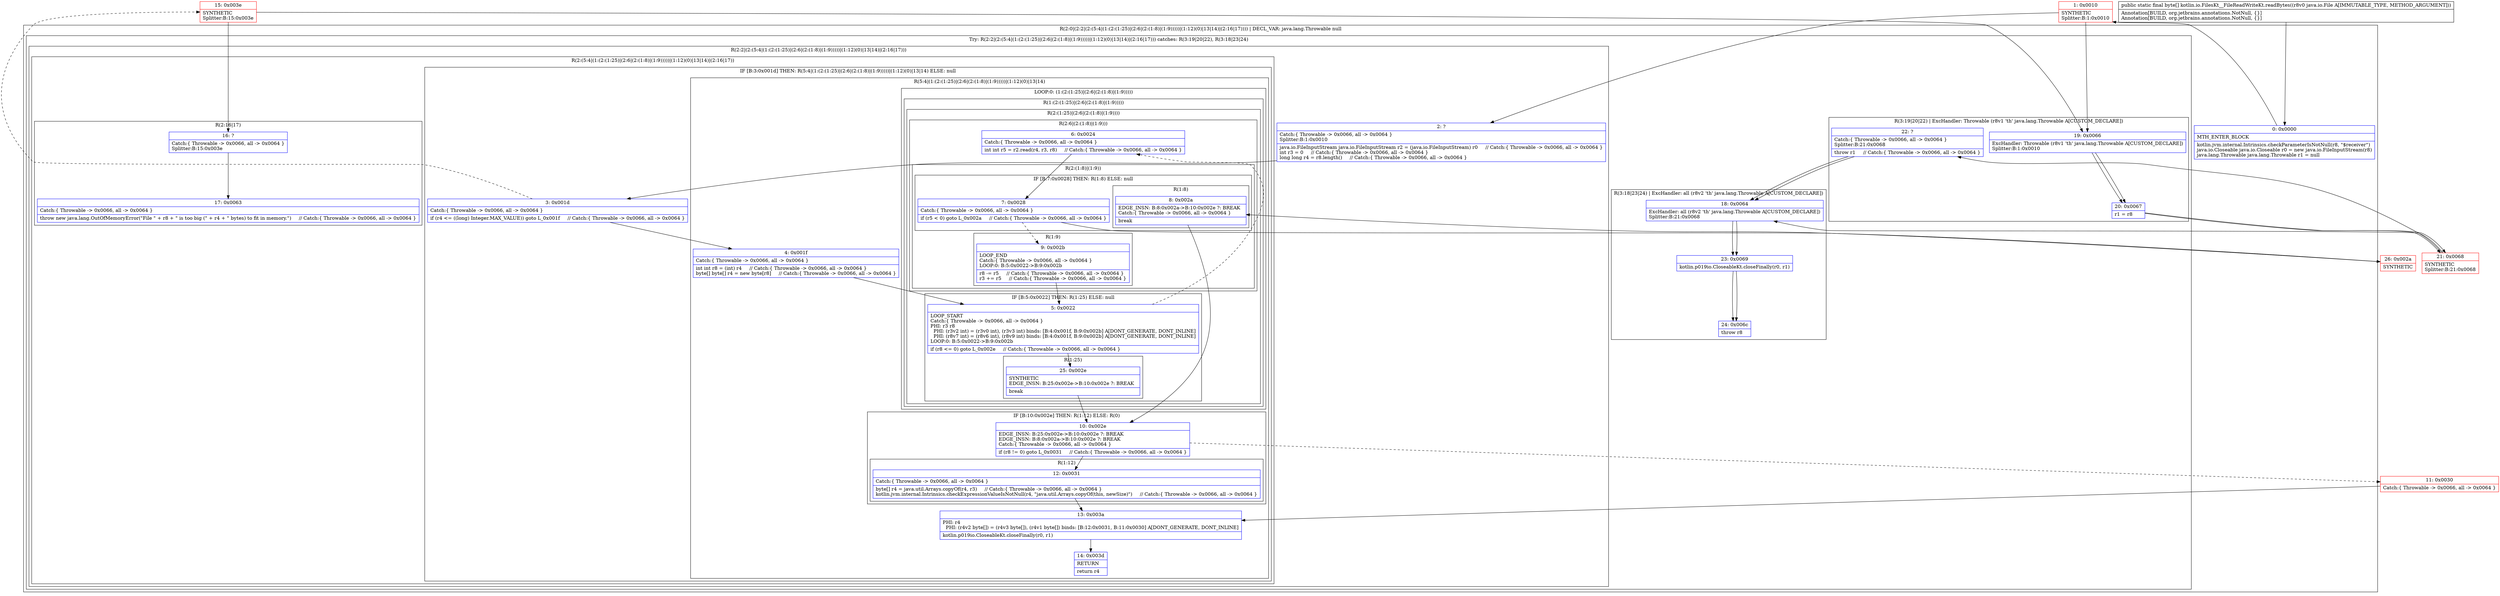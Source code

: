 digraph "CFG forkotlin.io.FilesKt__FileReadWriteKt.readBytes(Ljava\/io\/File;)[B" {
subgraph cluster_Region_1165249781 {
label = "R(2:0|(2:2|(2:(5:4|(1:(2:(1:25)|(2:6|(2:(1:8)|(1:9)))))|(1:12)(0)|13|14)|(2:16|17)))) | DECL_VAR: java.lang.Throwable null\l";
node [shape=record,color=blue];
Node_0 [shape=record,label="{0\:\ 0x0000|MTH_ENTER_BLOCK\l|kotlin.jvm.internal.Intrinsics.checkParameterIsNotNull(r8, \"$receiver\")\ljava.io.Closeable java.io.Closeable r0 = new java.io.FileInputStream(r8)\ljava.lang.Throwable java.lang.Throwable r1 = null\l}"];
subgraph cluster_TryCatchRegion_1047056100 {
label = "Try: R(2:2|(2:(5:4|(1:(2:(1:25)|(2:6|(2:(1:8)|(1:9)))))|(1:12)(0)|13|14)|(2:16|17))) catches: R(3:19|20|22), R(3:18|23|24)";
node [shape=record,color=blue];
subgraph cluster_Region_909521041 {
label = "R(2:2|(2:(5:4|(1:(2:(1:25)|(2:6|(2:(1:8)|(1:9)))))|(1:12)(0)|13|14)|(2:16|17)))";
node [shape=record,color=blue];
Node_2 [shape=record,label="{2\:\ ?|Catch:\{ Throwable \-\> 0x0066, all \-\> 0x0064 \}\lSplitter:B:1:0x0010\l|java.io.FileInputStream java.io.FileInputStream r2 = (java.io.FileInputStream) r0     \/\/ Catch:\{ Throwable \-\> 0x0066, all \-\> 0x0064 \}\lint r3 = 0     \/\/ Catch:\{ Throwable \-\> 0x0066, all \-\> 0x0064 \}\llong long r4 = r8.length()     \/\/ Catch:\{ Throwable \-\> 0x0066, all \-\> 0x0064 \}\l}"];
subgraph cluster_Region_440523509 {
label = "R(2:(5:4|(1:(2:(1:25)|(2:6|(2:(1:8)|(1:9)))))|(1:12)(0)|13|14)|(2:16|17))";
node [shape=record,color=blue];
subgraph cluster_IfRegion_93088576 {
label = "IF [B:3:0x001d] THEN: R(5:4|(1:(2:(1:25)|(2:6|(2:(1:8)|(1:9)))))|(1:12)(0)|13|14) ELSE: null";
node [shape=record,color=blue];
Node_3 [shape=record,label="{3\:\ 0x001d|Catch:\{ Throwable \-\> 0x0066, all \-\> 0x0064 \}\l|if (r4 \<= ((long) Integer.MAX_VALUE)) goto L_0x001f     \/\/ Catch:\{ Throwable \-\> 0x0066, all \-\> 0x0064 \}\l}"];
subgraph cluster_Region_1087048755 {
label = "R(5:4|(1:(2:(1:25)|(2:6|(2:(1:8)|(1:9)))))|(1:12)(0)|13|14)";
node [shape=record,color=blue];
Node_4 [shape=record,label="{4\:\ 0x001f|Catch:\{ Throwable \-\> 0x0066, all \-\> 0x0064 \}\l|int int r8 = (int) r4     \/\/ Catch:\{ Throwable \-\> 0x0066, all \-\> 0x0064 \}\lbyte[] byte[] r4 = new byte[r8]     \/\/ Catch:\{ Throwable \-\> 0x0066, all \-\> 0x0064 \}\l}"];
subgraph cluster_LoopRegion_280419038 {
label = "LOOP:0: (1:(2:(1:25)|(2:6|(2:(1:8)|(1:9)))))";
node [shape=record,color=blue];
subgraph cluster_Region_1504639989 {
label = "R(1:(2:(1:25)|(2:6|(2:(1:8)|(1:9)))))";
node [shape=record,color=blue];
subgraph cluster_Region_558432714 {
label = "R(2:(1:25)|(2:6|(2:(1:8)|(1:9))))";
node [shape=record,color=blue];
subgraph cluster_IfRegion_211775584 {
label = "IF [B:5:0x0022] THEN: R(1:25) ELSE: null";
node [shape=record,color=blue];
Node_5 [shape=record,label="{5\:\ 0x0022|LOOP_START\lCatch:\{ Throwable \-\> 0x0066, all \-\> 0x0064 \}\lPHI: r3 r8 \l  PHI: (r3v2 int) = (r3v0 int), (r3v3 int) binds: [B:4:0x001f, B:9:0x002b] A[DONT_GENERATE, DONT_INLINE]\l  PHI: (r8v7 int) = (r8v6 int), (r8v9 int) binds: [B:4:0x001f, B:9:0x002b] A[DONT_GENERATE, DONT_INLINE]\lLOOP:0: B:5:0x0022\-\>B:9:0x002b\l|if (r8 \<= 0) goto L_0x002e     \/\/ Catch:\{ Throwable \-\> 0x0066, all \-\> 0x0064 \}\l}"];
subgraph cluster_Region_894169444 {
label = "R(1:25)";
node [shape=record,color=blue];
Node_25 [shape=record,label="{25\:\ 0x002e|SYNTHETIC\lEDGE_INSN: B:25:0x002e\-\>B:10:0x002e ?: BREAK  \l|break\l}"];
}
}
subgraph cluster_Region_1569654409 {
label = "R(2:6|(2:(1:8)|(1:9)))";
node [shape=record,color=blue];
Node_6 [shape=record,label="{6\:\ 0x0024|Catch:\{ Throwable \-\> 0x0066, all \-\> 0x0064 \}\l|int int r5 = r2.read(r4, r3, r8)     \/\/ Catch:\{ Throwable \-\> 0x0066, all \-\> 0x0064 \}\l}"];
subgraph cluster_Region_328056121 {
label = "R(2:(1:8)|(1:9))";
node [shape=record,color=blue];
subgraph cluster_IfRegion_2067681153 {
label = "IF [B:7:0x0028] THEN: R(1:8) ELSE: null";
node [shape=record,color=blue];
Node_7 [shape=record,label="{7\:\ 0x0028|Catch:\{ Throwable \-\> 0x0066, all \-\> 0x0064 \}\l|if (r5 \< 0) goto L_0x002a     \/\/ Catch:\{ Throwable \-\> 0x0066, all \-\> 0x0064 \}\l}"];
subgraph cluster_Region_1037209070 {
label = "R(1:8)";
node [shape=record,color=blue];
Node_8 [shape=record,label="{8\:\ 0x002a|EDGE_INSN: B:8:0x002a\-\>B:10:0x002e ?: BREAK  \lCatch:\{ Throwable \-\> 0x0066, all \-\> 0x0064 \}\l|break\l}"];
}
}
subgraph cluster_Region_1161634719 {
label = "R(1:9)";
node [shape=record,color=blue];
Node_9 [shape=record,label="{9\:\ 0x002b|LOOP_END\lCatch:\{ Throwable \-\> 0x0066, all \-\> 0x0064 \}\lLOOP:0: B:5:0x0022\-\>B:9:0x002b\l|r8 \-= r5     \/\/ Catch:\{ Throwable \-\> 0x0066, all \-\> 0x0064 \}\lr3 += r5     \/\/ Catch:\{ Throwable \-\> 0x0066, all \-\> 0x0064 \}\l}"];
}
}
}
}
}
}
subgraph cluster_IfRegion_495903003 {
label = "IF [B:10:0x002e] THEN: R(1:12) ELSE: R(0)";
node [shape=record,color=blue];
Node_10 [shape=record,label="{10\:\ 0x002e|EDGE_INSN: B:25:0x002e\-\>B:10:0x002e ?: BREAK  \lEDGE_INSN: B:8:0x002a\-\>B:10:0x002e ?: BREAK  \lCatch:\{ Throwable \-\> 0x0066, all \-\> 0x0064 \}\l|if (r8 != 0) goto L_0x0031     \/\/ Catch:\{ Throwable \-\> 0x0066, all \-\> 0x0064 \}\l}"];
subgraph cluster_Region_251904104 {
label = "R(1:12)";
node [shape=record,color=blue];
Node_12 [shape=record,label="{12\:\ 0x0031|Catch:\{ Throwable \-\> 0x0066, all \-\> 0x0064 \}\l|byte[] r4 = java.util.Arrays.copyOf(r4, r3)     \/\/ Catch:\{ Throwable \-\> 0x0066, all \-\> 0x0064 \}\lkotlin.jvm.internal.Intrinsics.checkExpressionValueIsNotNull(r4, \"java.util.Arrays.copyOf(this, newSize)\")     \/\/ Catch:\{ Throwable \-\> 0x0066, all \-\> 0x0064 \}\l}"];
}
subgraph cluster_Region_1417448655 {
label = "R(0)";
node [shape=record,color=blue];
}
}
Node_13 [shape=record,label="{13\:\ 0x003a|PHI: r4 \l  PHI: (r4v2 byte[]) = (r4v3 byte[]), (r4v1 byte[]) binds: [B:12:0x0031, B:11:0x0030] A[DONT_GENERATE, DONT_INLINE]\l|kotlin.p019io.CloseableKt.closeFinally(r0, r1)\l}"];
Node_14 [shape=record,label="{14\:\ 0x003d|RETURN\l|return r4\l}"];
}
}
subgraph cluster_Region_546479670 {
label = "R(2:16|17)";
node [shape=record,color=blue];
Node_16 [shape=record,label="{16\:\ ?|Catch:\{ Throwable \-\> 0x0066, all \-\> 0x0064 \}\lSplitter:B:15:0x003e\l}"];
Node_17 [shape=record,label="{17\:\ 0x0063|Catch:\{ Throwable \-\> 0x0066, all \-\> 0x0064 \}\l|throw new java.lang.OutOfMemoryError(\"File \" + r8 + \" is too big (\" + r4 + \" bytes) to fit in memory.\")     \/\/ Catch:\{ Throwable \-\> 0x0066, all \-\> 0x0064 \}\l}"];
}
}
}
subgraph cluster_Region_1513756647 {
label = "R(3:19|20|22) | ExcHandler: Throwable (r8v1 'th' java.lang.Throwable A[CUSTOM_DECLARE])\l";
node [shape=record,color=blue];
Node_19 [shape=record,label="{19\:\ 0x0066|ExcHandler: Throwable (r8v1 'th' java.lang.Throwable A[CUSTOM_DECLARE])\lSplitter:B:1:0x0010\l}"];
Node_20 [shape=record,label="{20\:\ 0x0067|r1 = r8\l}"];
Node_22 [shape=record,label="{22\:\ ?|Catch:\{ Throwable \-\> 0x0066, all \-\> 0x0064 \}\lSplitter:B:21:0x0068\l|throw r1     \/\/ Catch:\{ Throwable \-\> 0x0066, all \-\> 0x0064 \}\l}"];
}
subgraph cluster_Region_1028585311 {
label = "R(3:18|23|24) | ExcHandler: all (r8v2 'th' java.lang.Throwable A[CUSTOM_DECLARE])\l";
node [shape=record,color=blue];
Node_18 [shape=record,label="{18\:\ 0x0064|ExcHandler: all (r8v2 'th' java.lang.Throwable A[CUSTOM_DECLARE])\lSplitter:B:21:0x0068\l}"];
Node_23 [shape=record,label="{23\:\ 0x0069|kotlin.p019io.CloseableKt.closeFinally(r0, r1)\l}"];
Node_24 [shape=record,label="{24\:\ 0x006c|throw r8\l}"];
}
}
}
subgraph cluster_Region_1513756647 {
label = "R(3:19|20|22) | ExcHandler: Throwable (r8v1 'th' java.lang.Throwable A[CUSTOM_DECLARE])\l";
node [shape=record,color=blue];
Node_19 [shape=record,label="{19\:\ 0x0066|ExcHandler: Throwable (r8v1 'th' java.lang.Throwable A[CUSTOM_DECLARE])\lSplitter:B:1:0x0010\l}"];
Node_20 [shape=record,label="{20\:\ 0x0067|r1 = r8\l}"];
Node_22 [shape=record,label="{22\:\ ?|Catch:\{ Throwable \-\> 0x0066, all \-\> 0x0064 \}\lSplitter:B:21:0x0068\l|throw r1     \/\/ Catch:\{ Throwable \-\> 0x0066, all \-\> 0x0064 \}\l}"];
}
subgraph cluster_Region_1028585311 {
label = "R(3:18|23|24) | ExcHandler: all (r8v2 'th' java.lang.Throwable A[CUSTOM_DECLARE])\l";
node [shape=record,color=blue];
Node_18 [shape=record,label="{18\:\ 0x0064|ExcHandler: all (r8v2 'th' java.lang.Throwable A[CUSTOM_DECLARE])\lSplitter:B:21:0x0068\l}"];
Node_23 [shape=record,label="{23\:\ 0x0069|kotlin.p019io.CloseableKt.closeFinally(r0, r1)\l}"];
Node_24 [shape=record,label="{24\:\ 0x006c|throw r8\l}"];
}
Node_1 [shape=record,color=red,label="{1\:\ 0x0010|SYNTHETIC\lSplitter:B:1:0x0010\l}"];
Node_11 [shape=record,color=red,label="{11\:\ 0x0030|Catch:\{ Throwable \-\> 0x0066, all \-\> 0x0064 \}\l}"];
Node_15 [shape=record,color=red,label="{15\:\ 0x003e|SYNTHETIC\lSplitter:B:15:0x003e\l}"];
Node_21 [shape=record,color=red,label="{21\:\ 0x0068|SYNTHETIC\lSplitter:B:21:0x0068\l}"];
Node_26 [shape=record,color=red,label="{26\:\ 0x002a|SYNTHETIC\l}"];
MethodNode[shape=record,label="{public static final byte[] kotlin.io.FilesKt__FileReadWriteKt.readBytes((r8v0 java.io.File A[IMMUTABLE_TYPE, METHOD_ARGUMENT]))  | Annotation[BUILD, org.jetbrains.annotations.NotNull, \{\}]\lAnnotation[BUILD, org.jetbrains.annotations.NotNull, \{\}]\l}"];
MethodNode -> Node_0;
Node_0 -> Node_1;
Node_2 -> Node_3;
Node_3 -> Node_4;
Node_3 -> Node_15[style=dashed];
Node_4 -> Node_5;
Node_5 -> Node_6[style=dashed];
Node_5 -> Node_25;
Node_25 -> Node_10;
Node_6 -> Node_7;
Node_7 -> Node_9[style=dashed];
Node_7 -> Node_26;
Node_8 -> Node_10;
Node_9 -> Node_5;
Node_10 -> Node_11[style=dashed];
Node_10 -> Node_12;
Node_12 -> Node_13;
Node_13 -> Node_14;
Node_16 -> Node_17;
Node_19 -> Node_20;
Node_20 -> Node_21;
Node_22 -> Node_18;
Node_18 -> Node_23;
Node_23 -> Node_24;
Node_19 -> Node_20;
Node_20 -> Node_21;
Node_22 -> Node_18;
Node_18 -> Node_23;
Node_23 -> Node_24;
Node_1 -> Node_2;
Node_1 -> Node_19;
Node_11 -> Node_13;
Node_15 -> Node_16;
Node_15 -> Node_19;
Node_21 -> Node_22;
Node_21 -> Node_18;
Node_26 -> Node_8;
}

